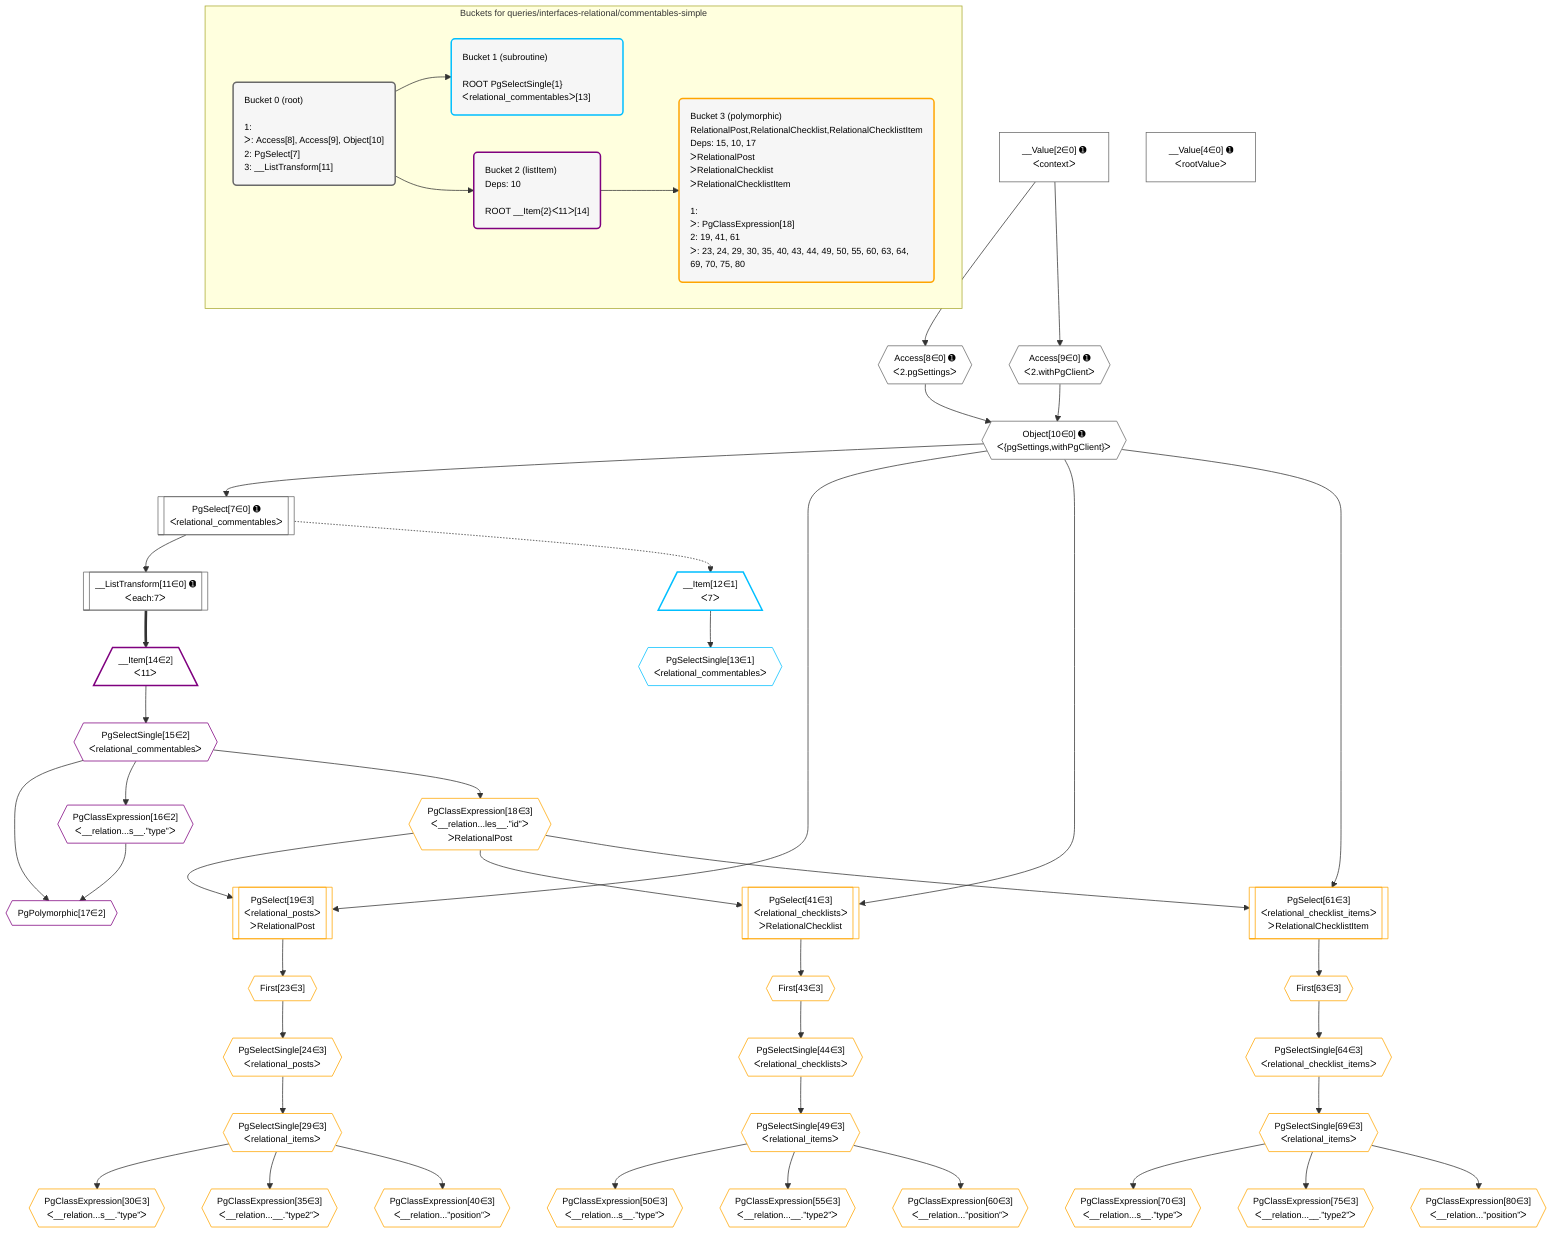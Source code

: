%%{init: {'themeVariables': { 'fontSize': '12px'}}}%%
graph TD
    classDef path fill:#eee,stroke:#000,color:#000
    classDef plan fill:#fff,stroke-width:1px,color:#000
    classDef itemplan fill:#fff,stroke-width:2px,color:#000
    classDef unbatchedplan fill:#dff,stroke-width:1px,color:#000
    classDef sideeffectplan fill:#fcc,stroke-width:2px,color:#000
    classDef bucket fill:#f6f6f6,color:#000,stroke-width:2px,text-align:left


    %% plan dependencies
    Object10{{"Object[10∈0] ➊<br />ᐸ{pgSettings,withPgClient}ᐳ"}}:::plan
    Access8{{"Access[8∈0] ➊<br />ᐸ2.pgSettingsᐳ"}}:::plan
    Access9{{"Access[9∈0] ➊<br />ᐸ2.withPgClientᐳ"}}:::plan
    Access8 & Access9 --> Object10
    PgSelect7[["PgSelect[7∈0] ➊<br />ᐸrelational_commentablesᐳ"]]:::plan
    Object10 --> PgSelect7
    __Value2["__Value[2∈0] ➊<br />ᐸcontextᐳ"]:::plan
    __Value2 --> Access8
    __Value2 --> Access9
    __ListTransform11[["__ListTransform[11∈0] ➊<br />ᐸeach:7ᐳ"]]:::plan
    PgSelect7 --> __ListTransform11
    __Value4["__Value[4∈0] ➊<br />ᐸrootValueᐳ"]:::plan
    __Item12[/"__Item[12∈1]<br />ᐸ7ᐳ"\]:::itemplan
    PgSelect7 -.-> __Item12
    PgSelectSingle13{{"PgSelectSingle[13∈1]<br />ᐸrelational_commentablesᐳ"}}:::plan
    __Item12 --> PgSelectSingle13
    PgPolymorphic17{{"PgPolymorphic[17∈2]"}}:::plan
    PgSelectSingle15{{"PgSelectSingle[15∈2]<br />ᐸrelational_commentablesᐳ"}}:::plan
    PgClassExpression16{{"PgClassExpression[16∈2]<br />ᐸ__relation...s__.”type”ᐳ"}}:::plan
    PgSelectSingle15 & PgClassExpression16 --> PgPolymorphic17
    __Item14[/"__Item[14∈2]<br />ᐸ11ᐳ"\]:::itemplan
    __ListTransform11 ==> __Item14
    __Item14 --> PgSelectSingle15
    PgSelectSingle15 --> PgClassExpression16
    PgSelect19[["PgSelect[19∈3]<br />ᐸrelational_postsᐳ<br />ᐳRelationalPost"]]:::plan
    PgClassExpression18{{"PgClassExpression[18∈3]<br />ᐸ__relation...les__.”id”ᐳ<br />ᐳRelationalPost"}}:::plan
    Object10 & PgClassExpression18 --> PgSelect19
    PgSelect41[["PgSelect[41∈3]<br />ᐸrelational_checklistsᐳ<br />ᐳRelationalChecklist"]]:::plan
    Object10 & PgClassExpression18 --> PgSelect41
    PgSelect61[["PgSelect[61∈3]<br />ᐸrelational_checklist_itemsᐳ<br />ᐳRelationalChecklistItem"]]:::plan
    Object10 & PgClassExpression18 --> PgSelect61
    PgSelectSingle15 --> PgClassExpression18
    First23{{"First[23∈3]"}}:::plan
    PgSelect19 --> First23
    PgSelectSingle24{{"PgSelectSingle[24∈3]<br />ᐸrelational_postsᐳ"}}:::plan
    First23 --> PgSelectSingle24
    PgSelectSingle29{{"PgSelectSingle[29∈3]<br />ᐸrelational_itemsᐳ"}}:::plan
    PgSelectSingle24 --> PgSelectSingle29
    PgClassExpression30{{"PgClassExpression[30∈3]<br />ᐸ__relation...s__.”type”ᐳ"}}:::plan
    PgSelectSingle29 --> PgClassExpression30
    PgClassExpression35{{"PgClassExpression[35∈3]<br />ᐸ__relation...__.”type2”ᐳ"}}:::plan
    PgSelectSingle29 --> PgClassExpression35
    PgClassExpression40{{"PgClassExpression[40∈3]<br />ᐸ__relation...”position”ᐳ"}}:::plan
    PgSelectSingle29 --> PgClassExpression40
    First43{{"First[43∈3]"}}:::plan
    PgSelect41 --> First43
    PgSelectSingle44{{"PgSelectSingle[44∈3]<br />ᐸrelational_checklistsᐳ"}}:::plan
    First43 --> PgSelectSingle44
    PgSelectSingle49{{"PgSelectSingle[49∈3]<br />ᐸrelational_itemsᐳ"}}:::plan
    PgSelectSingle44 --> PgSelectSingle49
    PgClassExpression50{{"PgClassExpression[50∈3]<br />ᐸ__relation...s__.”type”ᐳ"}}:::plan
    PgSelectSingle49 --> PgClassExpression50
    PgClassExpression55{{"PgClassExpression[55∈3]<br />ᐸ__relation...__.”type2”ᐳ"}}:::plan
    PgSelectSingle49 --> PgClassExpression55
    PgClassExpression60{{"PgClassExpression[60∈3]<br />ᐸ__relation...”position”ᐳ"}}:::plan
    PgSelectSingle49 --> PgClassExpression60
    First63{{"First[63∈3]"}}:::plan
    PgSelect61 --> First63
    PgSelectSingle64{{"PgSelectSingle[64∈3]<br />ᐸrelational_checklist_itemsᐳ"}}:::plan
    First63 --> PgSelectSingle64
    PgSelectSingle69{{"PgSelectSingle[69∈3]<br />ᐸrelational_itemsᐳ"}}:::plan
    PgSelectSingle64 --> PgSelectSingle69
    PgClassExpression70{{"PgClassExpression[70∈3]<br />ᐸ__relation...s__.”type”ᐳ"}}:::plan
    PgSelectSingle69 --> PgClassExpression70
    PgClassExpression75{{"PgClassExpression[75∈3]<br />ᐸ__relation...__.”type2”ᐳ"}}:::plan
    PgSelectSingle69 --> PgClassExpression75
    PgClassExpression80{{"PgClassExpression[80∈3]<br />ᐸ__relation...”position”ᐳ"}}:::plan
    PgSelectSingle69 --> PgClassExpression80

    %% define steps

    subgraph "Buckets for queries/interfaces-relational/commentables-simple"
    Bucket0("Bucket 0 (root)<br /><br />1: <br />ᐳ: Access[8], Access[9], Object[10]<br />2: PgSelect[7]<br />3: __ListTransform[11]"):::bucket
    classDef bucket0 stroke:#696969
    class Bucket0,__Value2,__Value4,PgSelect7,Access8,Access9,Object10,__ListTransform11 bucket0
    Bucket1("Bucket 1 (subroutine)<br /><br />ROOT PgSelectSingle{1}ᐸrelational_commentablesᐳ[13]"):::bucket
    classDef bucket1 stroke:#00bfff
    class Bucket1,__Item12,PgSelectSingle13 bucket1
    Bucket2("Bucket 2 (listItem)<br />Deps: 10<br /><br />ROOT __Item{2}ᐸ11ᐳ[14]"):::bucket
    classDef bucket2 stroke:#7f007f
    class Bucket2,__Item14,PgSelectSingle15,PgClassExpression16,PgPolymorphic17 bucket2
    Bucket3("Bucket 3 (polymorphic)<br />RelationalPost,RelationalChecklist,RelationalChecklistItem<br />Deps: 15, 10, 17<br />ᐳRelationalPost<br />ᐳRelationalChecklist<br />ᐳRelationalChecklistItem<br /><br />1: <br />ᐳ: PgClassExpression[18]<br />2: 19, 41, 61<br />ᐳ: 23, 24, 29, 30, 35, 40, 43, 44, 49, 50, 55, 60, 63, 64, 69, 70, 75, 80"):::bucket
    classDef bucket3 stroke:#ffa500
    class Bucket3,PgClassExpression18,PgSelect19,First23,PgSelectSingle24,PgSelectSingle29,PgClassExpression30,PgClassExpression35,PgClassExpression40,PgSelect41,First43,PgSelectSingle44,PgSelectSingle49,PgClassExpression50,PgClassExpression55,PgClassExpression60,PgSelect61,First63,PgSelectSingle64,PgSelectSingle69,PgClassExpression70,PgClassExpression75,PgClassExpression80 bucket3
    Bucket0 --> Bucket1 & Bucket2
    Bucket2 --> Bucket3
    end